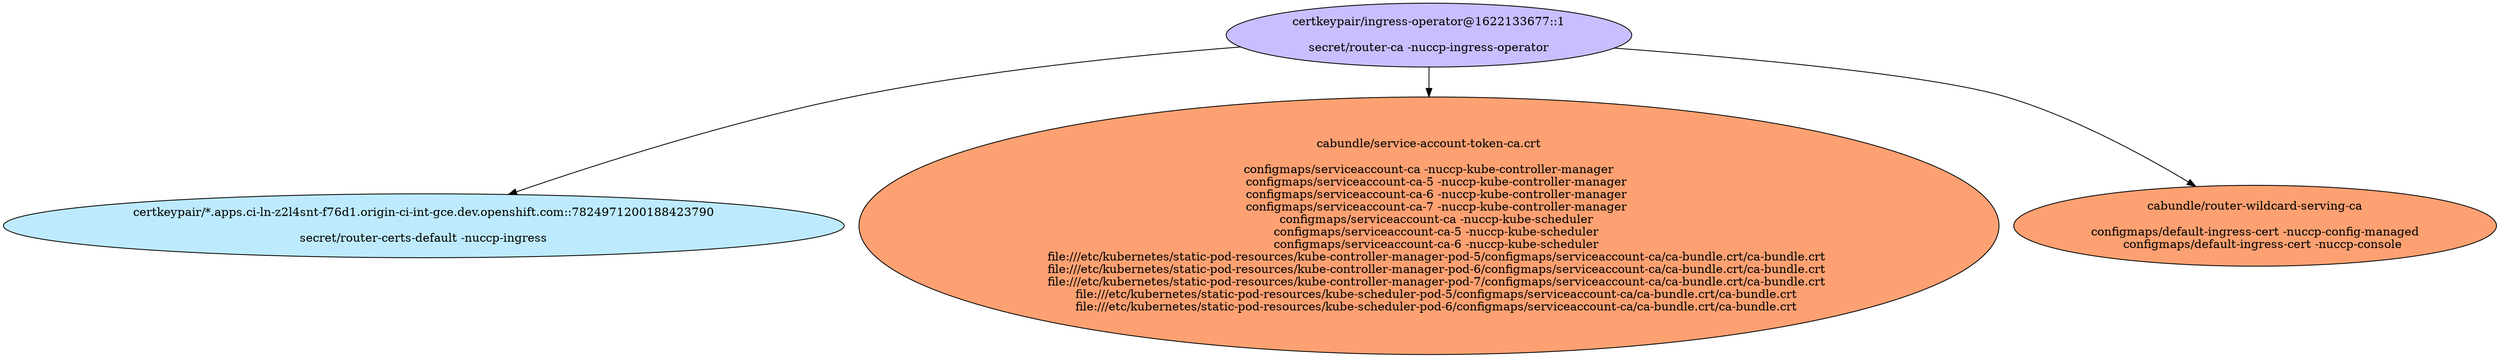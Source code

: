 digraph "Local Certificate" {
  // Node definitions.
  2 [
    label="certkeypair/ingress-operator@1622133677::1\n\nsecret/router-ca -nuccp-ingress-operator\n"
    style=filled
    fillcolor="#c7bfff"
  ];
  3 [
    label="certkeypair/*.apps.ci-ln-z2l4snt-f76d1.origin-ci-int-gce.dev.openshift.com::7824971200188423790\n\nsecret/router-certs-default -nuccp-ingress\n"
    style=filled
    fillcolor="#bdebfd"
  ];
  11 [
    label="cabundle/service-account-token-ca.crt\n\nconfigmaps/serviceaccount-ca -nuccp-kube-controller-manager\n    configmaps/serviceaccount-ca-5 -nuccp-kube-controller-manager\n    configmaps/serviceaccount-ca-6 -nuccp-kube-controller-manager\n    configmaps/serviceaccount-ca-7 -nuccp-kube-controller-manager\n    configmaps/serviceaccount-ca -nuccp-kube-scheduler\n    configmaps/serviceaccount-ca-5 -nuccp-kube-scheduler\n    configmaps/serviceaccount-ca-6 -nuccp-kube-scheduler\n    file:///etc/kubernetes/static-pod-resources/kube-controller-manager-pod-5/configmaps/serviceaccount-ca/ca-bundle.crt/ca-bundle.crt\n    file:///etc/kubernetes/static-pod-resources/kube-controller-manager-pod-6/configmaps/serviceaccount-ca/ca-bundle.crt/ca-bundle.crt\n    file:///etc/kubernetes/static-pod-resources/kube-controller-manager-pod-7/configmaps/serviceaccount-ca/ca-bundle.crt/ca-bundle.crt\n    file:///etc/kubernetes/static-pod-resources/kube-scheduler-pod-5/configmaps/serviceaccount-ca/ca-bundle.crt/ca-bundle.crt\n    file:///etc/kubernetes/static-pod-resources/kube-scheduler-pod-6/configmaps/serviceaccount-ca/ca-bundle.crt/ca-bundle.crt\n"
    style=filled
    fillcolor="#fda172"
  ];
  12 [
    label="cabundle/router-wildcard-serving-ca\n\nconfigmaps/default-ingress-cert -nuccp-config-managed\n    configmaps/default-ingress-cert -nuccp-console\n"
    style=filled
    fillcolor="#fda172"
  ];

  // Edge definitions.
  2 -> 3;
  2 -> 11;
  2 -> 12;
}